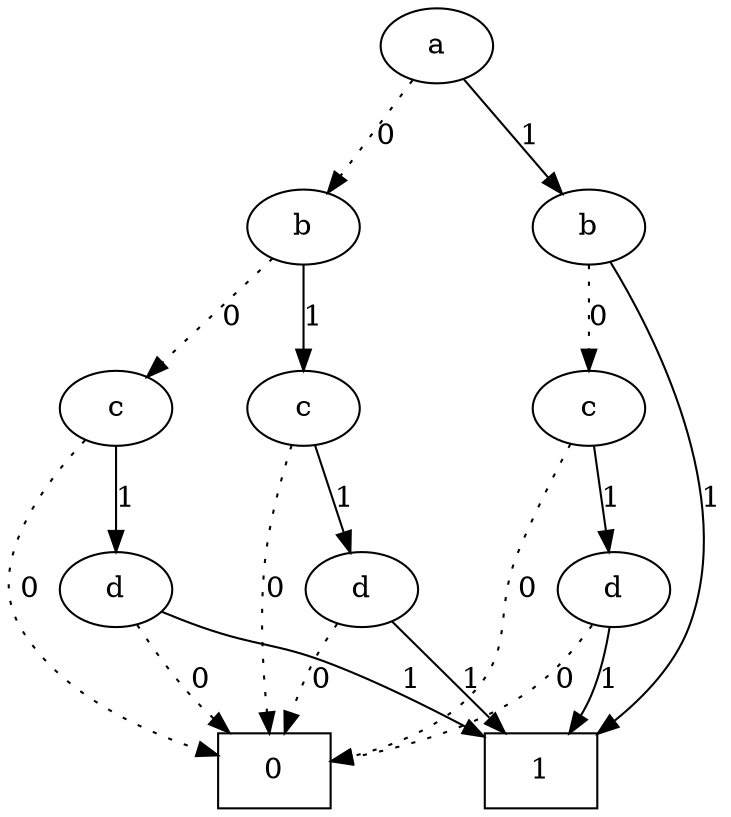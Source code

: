 digraph ROBDD {
	0 [label="0", shape=box];
	1 [label="a"]
	2 [label="b"]
	3 [label="b"]
	4 [label="c"]
	5 [label="c"]
	6 [label="c"]
	9 [label="d"]
	11 [label="d"]
	13 [label="d"]
	16 [label="1", shape=box];

	1 -> 2 [label="0", style=dotted]
	1 -> 3 [label="1", style=solid]
	2 -> 4 [label="0", style=dotted]
	2 -> 5 [label="1", style=solid]
	3 -> 6 [label="0", style=dotted]
	3 -> 16 [label="1", style=solid]
	4 -> 0 [label="0", style=dotted]
	4 -> 9 [label="1", style=solid]
	5 -> 0 [label="0", style=dotted]
	5 -> 11 [label="1", style=solid]
	6 -> 0 [label="0", style=dotted]
	6 -> 13 [label="1", style=solid]
	9 -> 0 [label="0", style=dotted]
	9 -> 16 [label="1", style=solid]
	11 -> 0 [label="0", style=dotted]
	11 -> 16 [label="1", style=solid]
	13 -> 0 [label="0", style=dotted]
	13 -> 16 [label="1", style=solid]
}
